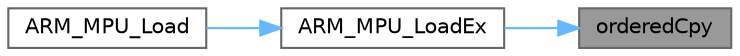 digraph "orderedCpy"
{
 // LATEX_PDF_SIZE
  bgcolor="transparent";
  edge [fontname=Helvetica,fontsize=10,labelfontname=Helvetica,labelfontsize=10];
  node [fontname=Helvetica,fontsize=10,shape=box,height=0.2,width=0.4];
  rankdir="RL";
  Node1 [id="Node000001",label="orderedCpy",height=0.2,width=0.4,color="gray40", fillcolor="grey60", style="filled", fontcolor="black",tooltip=" "];
  Node1 -> Node2 [id="edge1_Node000001_Node000002",dir="back",color="steelblue1",style="solid",tooltip=" "];
  Node2 [id="Node000002",label="ARM_MPU_LoadEx",height=0.2,width=0.4,color="grey40", fillcolor="white", style="filled",URL="$mpu__armv8_8h.html#ab6094419f2abd678f1f3b121cd115049",tooltip=" "];
  Node2 -> Node3 [id="edge2_Node000002_Node000003",dir="back",color="steelblue1",style="solid",tooltip=" "];
  Node3 [id="Node000003",label="ARM_MPU_Load",height=0.2,width=0.4,color="grey40", fillcolor="white", style="filled",URL="$mpu__armv8_8h.html#aca76614e3091c7324aa9d60e634621bf",tooltip=" "];
}

